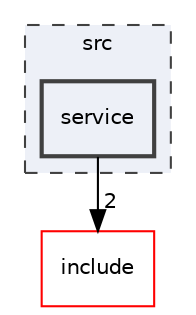 digraph "src/service"
{
 // LATEX_PDF_SIZE
  edge [fontname="Helvetica",fontsize="10",labelfontname="Helvetica",labelfontsize="10"];
  node [fontname="Helvetica",fontsize="10",shape=record];
  compound=true
  subgraph clusterdir_68267d1309a1af8e8297ef4c3efbcdba {
    graph [ bgcolor="#edf0f7", pencolor="grey25", style="filled,dashed,", label="src", fontname="Helvetica", fontsize="10", URL="dir_68267d1309a1af8e8297ef4c3efbcdba.html"]
  dir_4f691f982165d1317925cee58b4b4f56 [shape=box, label="service", style="filled,bold,", fillcolor="#edf0f7", color="grey25", URL="dir_4f691f982165d1317925cee58b4b4f56.html"];
  }
  dir_d44c64559bbebec7f509842c48db8b23 [shape=box, label="include", style="", fillcolor="#edf0f7", color="red", URL="dir_d44c64559bbebec7f509842c48db8b23.html"];
  dir_4f691f982165d1317925cee58b4b4f56->dir_d44c64559bbebec7f509842c48db8b23 [headlabel="2", labeldistance=1.5 headhref="dir_000008_000006.html"];
}
